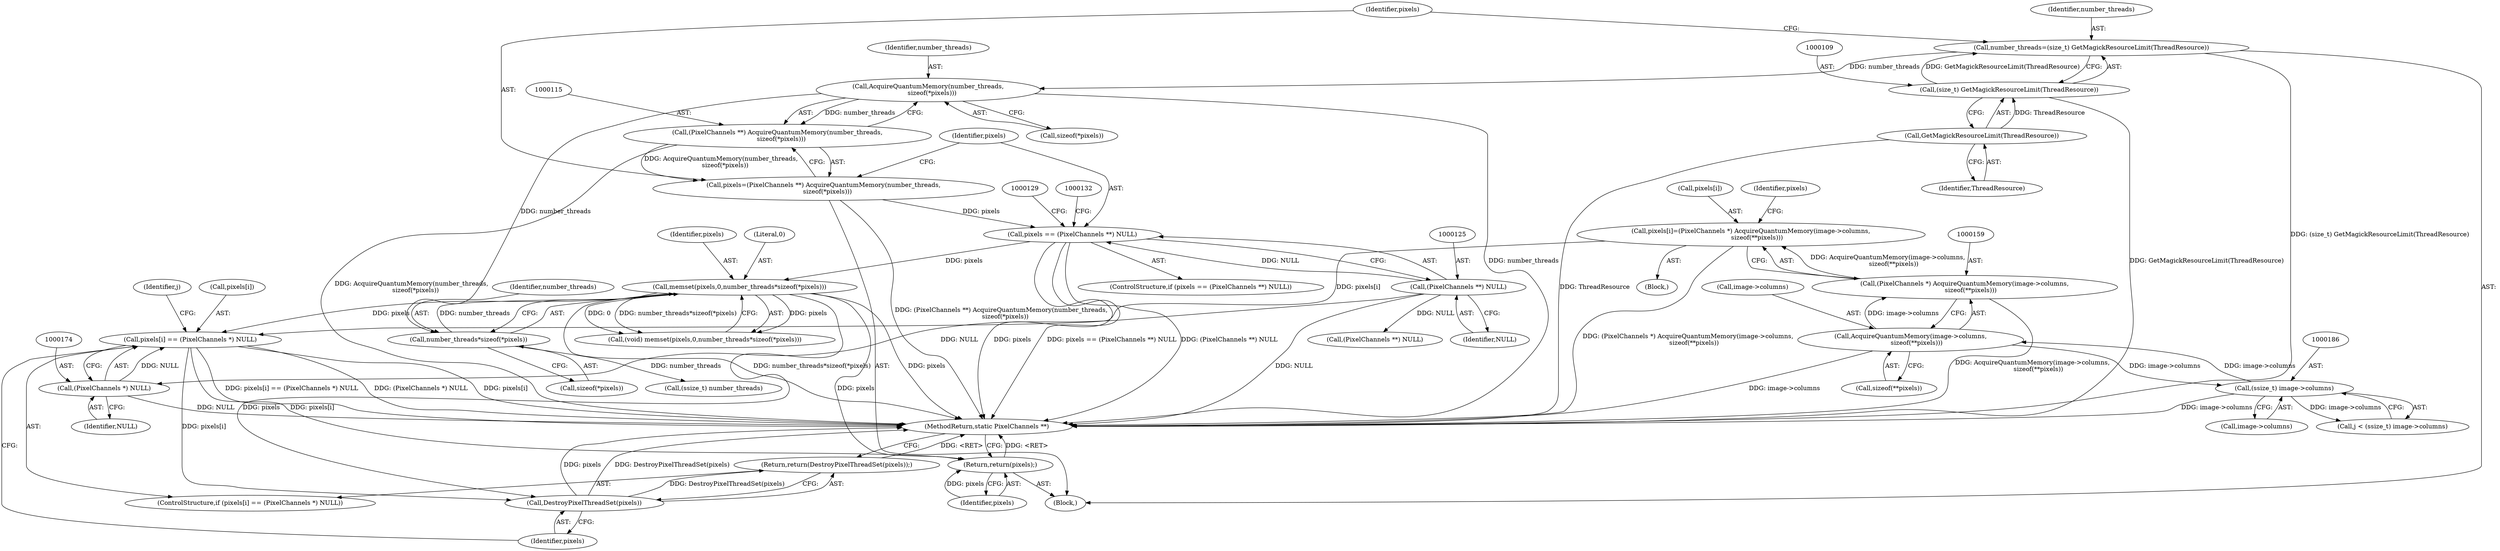 digraph "1_ImageMagick6_a906fe9298bf89e01d5272023db687935068849a@array" {
"1000169" [label="(Call,pixels[i] == (PixelChannels *) NULL)"];
"1000154" [label="(Call,pixels[i]=(PixelChannels *) AcquireQuantumMemory(image->columns,\n      sizeof(**pixels)))"];
"1000158" [label="(Call,(PixelChannels *) AcquireQuantumMemory(image->columns,\n      sizeof(**pixels)))"];
"1000160" [label="(Call,AcquireQuantumMemory(image->columns,\n      sizeof(**pixels)))"];
"1000185" [label="(Call,(ssize_t) image->columns)"];
"1000133" [label="(Call,memset(pixels,0,number_threads*sizeof(*pixels)))"];
"1000122" [label="(Call,pixels == (PixelChannels **) NULL)"];
"1000112" [label="(Call,pixels=(PixelChannels **) AcquireQuantumMemory(number_threads,\n    sizeof(*pixels)))"];
"1000114" [label="(Call,(PixelChannels **) AcquireQuantumMemory(number_threads,\n    sizeof(*pixels)))"];
"1000116" [label="(Call,AcquireQuantumMemory(number_threads,\n    sizeof(*pixels)))"];
"1000106" [label="(Call,number_threads=(size_t) GetMagickResourceLimit(ThreadResource))"];
"1000108" [label="(Call,(size_t) GetMagickResourceLimit(ThreadResource))"];
"1000110" [label="(Call,GetMagickResourceLimit(ThreadResource))"];
"1000124" [label="(Call,(PixelChannels **) NULL)"];
"1000136" [label="(Call,number_threads*sizeof(*pixels))"];
"1000173" [label="(Call,(PixelChannels *) NULL)"];
"1000177" [label="(Call,DestroyPixelThreadSet(pixels))"];
"1000176" [label="(Return,return(DestroyPixelThreadSet(pixels));)"];
"1000214" [label="(Return,return(pixels);)"];
"1000106" [label="(Call,number_threads=(size_t) GetMagickResourceLimit(ThreadResource))"];
"1000177" [label="(Call,DestroyPixelThreadSet(pixels))"];
"1000112" [label="(Call,pixels=(PixelChannels **) AcquireQuantumMemory(number_threads,\n    sizeof(*pixels)))"];
"1000164" [label="(Call,sizeof(**pixels))"];
"1000122" [label="(Call,pixels == (PixelChannels **) NULL)"];
"1000176" [label="(Return,return(DestroyPixelThreadSet(pixels));)"];
"1000183" [label="(Call,j < (ssize_t) image->columns)"];
"1000169" [label="(Call,pixels[i] == (PixelChannels *) NULL)"];
"1000113" [label="(Identifier,pixels)"];
"1000116" [label="(Call,AcquireQuantumMemory(number_threads,\n    sizeof(*pixels)))"];
"1000114" [label="(Call,(PixelChannels **) AcquireQuantumMemory(number_threads,\n    sizeof(*pixels)))"];
"1000170" [label="(Call,pixels[i])"];
"1000126" [label="(Identifier,NULL)"];
"1000214" [label="(Return,return(pixels);)"];
"1000152" [label="(Block,)"];
"1000111" [label="(Identifier,ThreadResource)"];
"1000118" [label="(Call,sizeof(*pixels))"];
"1000160" [label="(Call,AcquireQuantumMemory(image->columns,\n      sizeof(**pixels)))"];
"1000187" [label="(Call,image->columns)"];
"1000173" [label="(Call,(PixelChannels *) NULL)"];
"1000147" [label="(Call,(ssize_t) number_threads)"];
"1000128" [label="(Call,(PixelChannels **) NULL)"];
"1000108" [label="(Call,(size_t) GetMagickResourceLimit(ThreadResource))"];
"1000107" [label="(Identifier,number_threads)"];
"1000158" [label="(Call,(PixelChannels *) AcquireQuantumMemory(image->columns,\n      sizeof(**pixels)))"];
"1000133" [label="(Call,memset(pixels,0,number_threads*sizeof(*pixels)))"];
"1000154" [label="(Call,pixels[i]=(PixelChannels *) AcquireQuantumMemory(image->columns,\n      sizeof(**pixels)))"];
"1000181" [label="(Identifier,j)"];
"1000110" [label="(Call,GetMagickResourceLimit(ThreadResource))"];
"1000171" [label="(Identifier,pixels)"];
"1000131" [label="(Call,(void) memset(pixels,0,number_threads*sizeof(*pixels)))"];
"1000136" [label="(Call,number_threads*sizeof(*pixels))"];
"1000215" [label="(Identifier,pixels)"];
"1000178" [label="(Identifier,pixels)"];
"1000138" [label="(Call,sizeof(*pixels))"];
"1000137" [label="(Identifier,number_threads)"];
"1000121" [label="(ControlStructure,if (pixels == (PixelChannels **) NULL))"];
"1000185" [label="(Call,(ssize_t) image->columns)"];
"1000155" [label="(Call,pixels[i])"];
"1000216" [label="(MethodReturn,static PixelChannels **)"];
"1000123" [label="(Identifier,pixels)"];
"1000102" [label="(Block,)"];
"1000135" [label="(Literal,0)"];
"1000161" [label="(Call,image->columns)"];
"1000134" [label="(Identifier,pixels)"];
"1000175" [label="(Identifier,NULL)"];
"1000168" [label="(ControlStructure,if (pixels[i] == (PixelChannels *) NULL))"];
"1000124" [label="(Call,(PixelChannels **) NULL)"];
"1000117" [label="(Identifier,number_threads)"];
"1000169" -> "1000168"  [label="AST: "];
"1000169" -> "1000173"  [label="CFG: "];
"1000170" -> "1000169"  [label="AST: "];
"1000173" -> "1000169"  [label="AST: "];
"1000178" -> "1000169"  [label="CFG: "];
"1000181" -> "1000169"  [label="CFG: "];
"1000169" -> "1000216"  [label="DDG: pixels[i] == (PixelChannels *) NULL"];
"1000169" -> "1000216"  [label="DDG: (PixelChannels *) NULL"];
"1000169" -> "1000216"  [label="DDG: pixels[i]"];
"1000154" -> "1000169"  [label="DDG: pixels[i]"];
"1000133" -> "1000169"  [label="DDG: pixels"];
"1000173" -> "1000169"  [label="DDG: NULL"];
"1000169" -> "1000177"  [label="DDG: pixels[i]"];
"1000169" -> "1000214"  [label="DDG: pixels[i]"];
"1000154" -> "1000152"  [label="AST: "];
"1000154" -> "1000158"  [label="CFG: "];
"1000155" -> "1000154"  [label="AST: "];
"1000158" -> "1000154"  [label="AST: "];
"1000171" -> "1000154"  [label="CFG: "];
"1000154" -> "1000216"  [label="DDG: (PixelChannels *) AcquireQuantumMemory(image->columns,\n      sizeof(**pixels))"];
"1000158" -> "1000154"  [label="DDG: AcquireQuantumMemory(image->columns,\n      sizeof(**pixels))"];
"1000158" -> "1000160"  [label="CFG: "];
"1000159" -> "1000158"  [label="AST: "];
"1000160" -> "1000158"  [label="AST: "];
"1000158" -> "1000216"  [label="DDG: AcquireQuantumMemory(image->columns,\n      sizeof(**pixels))"];
"1000160" -> "1000158"  [label="DDG: image->columns"];
"1000160" -> "1000164"  [label="CFG: "];
"1000161" -> "1000160"  [label="AST: "];
"1000164" -> "1000160"  [label="AST: "];
"1000160" -> "1000216"  [label="DDG: image->columns"];
"1000185" -> "1000160"  [label="DDG: image->columns"];
"1000160" -> "1000185"  [label="DDG: image->columns"];
"1000185" -> "1000183"  [label="AST: "];
"1000185" -> "1000187"  [label="CFG: "];
"1000186" -> "1000185"  [label="AST: "];
"1000187" -> "1000185"  [label="AST: "];
"1000183" -> "1000185"  [label="CFG: "];
"1000185" -> "1000216"  [label="DDG: image->columns"];
"1000185" -> "1000183"  [label="DDG: image->columns"];
"1000133" -> "1000131"  [label="AST: "];
"1000133" -> "1000136"  [label="CFG: "];
"1000134" -> "1000133"  [label="AST: "];
"1000135" -> "1000133"  [label="AST: "];
"1000136" -> "1000133"  [label="AST: "];
"1000131" -> "1000133"  [label="CFG: "];
"1000133" -> "1000216"  [label="DDG: pixels"];
"1000133" -> "1000216"  [label="DDG: number_threads*sizeof(*pixels)"];
"1000133" -> "1000131"  [label="DDG: pixels"];
"1000133" -> "1000131"  [label="DDG: 0"];
"1000133" -> "1000131"  [label="DDG: number_threads*sizeof(*pixels)"];
"1000122" -> "1000133"  [label="DDG: pixels"];
"1000136" -> "1000133"  [label="DDG: number_threads"];
"1000133" -> "1000177"  [label="DDG: pixels"];
"1000133" -> "1000214"  [label="DDG: pixels"];
"1000122" -> "1000121"  [label="AST: "];
"1000122" -> "1000124"  [label="CFG: "];
"1000123" -> "1000122"  [label="AST: "];
"1000124" -> "1000122"  [label="AST: "];
"1000129" -> "1000122"  [label="CFG: "];
"1000132" -> "1000122"  [label="CFG: "];
"1000122" -> "1000216"  [label="DDG: pixels"];
"1000122" -> "1000216"  [label="DDG: pixels == (PixelChannels **) NULL"];
"1000122" -> "1000216"  [label="DDG: (PixelChannels **) NULL"];
"1000112" -> "1000122"  [label="DDG: pixels"];
"1000124" -> "1000122"  [label="DDG: NULL"];
"1000112" -> "1000102"  [label="AST: "];
"1000112" -> "1000114"  [label="CFG: "];
"1000113" -> "1000112"  [label="AST: "];
"1000114" -> "1000112"  [label="AST: "];
"1000123" -> "1000112"  [label="CFG: "];
"1000112" -> "1000216"  [label="DDG: (PixelChannels **) AcquireQuantumMemory(number_threads,\n    sizeof(*pixels))"];
"1000114" -> "1000112"  [label="DDG: AcquireQuantumMemory(number_threads,\n    sizeof(*pixels))"];
"1000114" -> "1000116"  [label="CFG: "];
"1000115" -> "1000114"  [label="AST: "];
"1000116" -> "1000114"  [label="AST: "];
"1000114" -> "1000216"  [label="DDG: AcquireQuantumMemory(number_threads,\n    sizeof(*pixels))"];
"1000116" -> "1000114"  [label="DDG: number_threads"];
"1000116" -> "1000118"  [label="CFG: "];
"1000117" -> "1000116"  [label="AST: "];
"1000118" -> "1000116"  [label="AST: "];
"1000116" -> "1000216"  [label="DDG: number_threads"];
"1000106" -> "1000116"  [label="DDG: number_threads"];
"1000116" -> "1000136"  [label="DDG: number_threads"];
"1000106" -> "1000102"  [label="AST: "];
"1000106" -> "1000108"  [label="CFG: "];
"1000107" -> "1000106"  [label="AST: "];
"1000108" -> "1000106"  [label="AST: "];
"1000113" -> "1000106"  [label="CFG: "];
"1000106" -> "1000216"  [label="DDG: (size_t) GetMagickResourceLimit(ThreadResource)"];
"1000108" -> "1000106"  [label="DDG: GetMagickResourceLimit(ThreadResource)"];
"1000108" -> "1000110"  [label="CFG: "];
"1000109" -> "1000108"  [label="AST: "];
"1000110" -> "1000108"  [label="AST: "];
"1000108" -> "1000216"  [label="DDG: GetMagickResourceLimit(ThreadResource)"];
"1000110" -> "1000108"  [label="DDG: ThreadResource"];
"1000110" -> "1000111"  [label="CFG: "];
"1000111" -> "1000110"  [label="AST: "];
"1000110" -> "1000216"  [label="DDG: ThreadResource"];
"1000124" -> "1000126"  [label="CFG: "];
"1000125" -> "1000124"  [label="AST: "];
"1000126" -> "1000124"  [label="AST: "];
"1000124" -> "1000216"  [label="DDG: NULL"];
"1000124" -> "1000128"  [label="DDG: NULL"];
"1000124" -> "1000173"  [label="DDG: NULL"];
"1000136" -> "1000138"  [label="CFG: "];
"1000137" -> "1000136"  [label="AST: "];
"1000138" -> "1000136"  [label="AST: "];
"1000136" -> "1000147"  [label="DDG: number_threads"];
"1000173" -> "1000175"  [label="CFG: "];
"1000174" -> "1000173"  [label="AST: "];
"1000175" -> "1000173"  [label="AST: "];
"1000173" -> "1000216"  [label="DDG: NULL"];
"1000177" -> "1000176"  [label="AST: "];
"1000177" -> "1000178"  [label="CFG: "];
"1000178" -> "1000177"  [label="AST: "];
"1000176" -> "1000177"  [label="CFG: "];
"1000177" -> "1000216"  [label="DDG: pixels"];
"1000177" -> "1000216"  [label="DDG: DestroyPixelThreadSet(pixels)"];
"1000177" -> "1000176"  [label="DDG: DestroyPixelThreadSet(pixels)"];
"1000176" -> "1000168"  [label="AST: "];
"1000216" -> "1000176"  [label="CFG: "];
"1000176" -> "1000216"  [label="DDG: <RET>"];
"1000214" -> "1000102"  [label="AST: "];
"1000214" -> "1000215"  [label="CFG: "];
"1000215" -> "1000214"  [label="AST: "];
"1000216" -> "1000214"  [label="CFG: "];
"1000214" -> "1000216"  [label="DDG: <RET>"];
"1000215" -> "1000214"  [label="DDG: pixels"];
}
